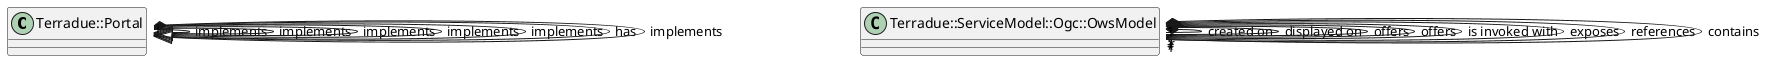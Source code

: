 @startuml
Terradue::Portal::Feature  --|>  Terradue::Portal::Entity : implements
Terradue::Portal::Group  --|>  Terradue::Portal::Entity : implements
Terradue::Portal::Series  --|>  Terradue::Portal::Entity : implements
Terradue::Portal::Service  --|>  Terradue::Portal::Entity : implements
Terradue::Portal::User  --|>  Terradue::Portal::Entity : implements
Terradue::Portal::WpsProcessOffering  *-- "1" Terradue::Portal::WpsProvider : has
Terradue::Portal::WpsProcessOffering  --|>  Terradue::Portal::Service : implements
Terradue::ServiceModel::Ogc::OwsModel::OwcCreator  *-- "1" Terradue::ServiceModel::Ogc::OwsModel::OwcApplication : created on 
Terradue::ServiceModel::Ogc::OwsModel::OwcCreator  *-- "1" Terradue::ServiceModel::Ogc::OwsModel::OwcDisplay : displayed on 
Terradue::ServiceModel::Ogc::OwsModel::OwcOffering  *-- "*" Terradue::ServiceModel::Ogc::OwsModel::OwcOperation : offers 
Terradue::ServiceModel::Ogc::OwsModel::OwcOffering  *-- "*" Terradue::ServiceModel::Ogc::OwsModel::OwcContent : offers 
Terradue::ServiceModel::Ogc::OwsModel::OwcOperation  *-- "1" Terradue::ServiceModel::Ogc::OwsModel::OwcContent : is invoked with 
Terradue::ServiceModel::Ogc::OwsModel::OwcResource  *-- "*" Terradue::ServiceModel::Ogc::OwsModel::OwcOffering : exposes 
Terradue::ServiceModel::Ogc::OwsModel::OwsContext  *-- "1" Terradue::ServiceModel::Ogc::OwsModel::OwcCreator : references 
Terradue::ServiceModel::Ogc::OwsModel::OwsContext  *-- "*" Terradue::ServiceModel::Ogc::OwsModel::OwcResource : contains 
@enduml

